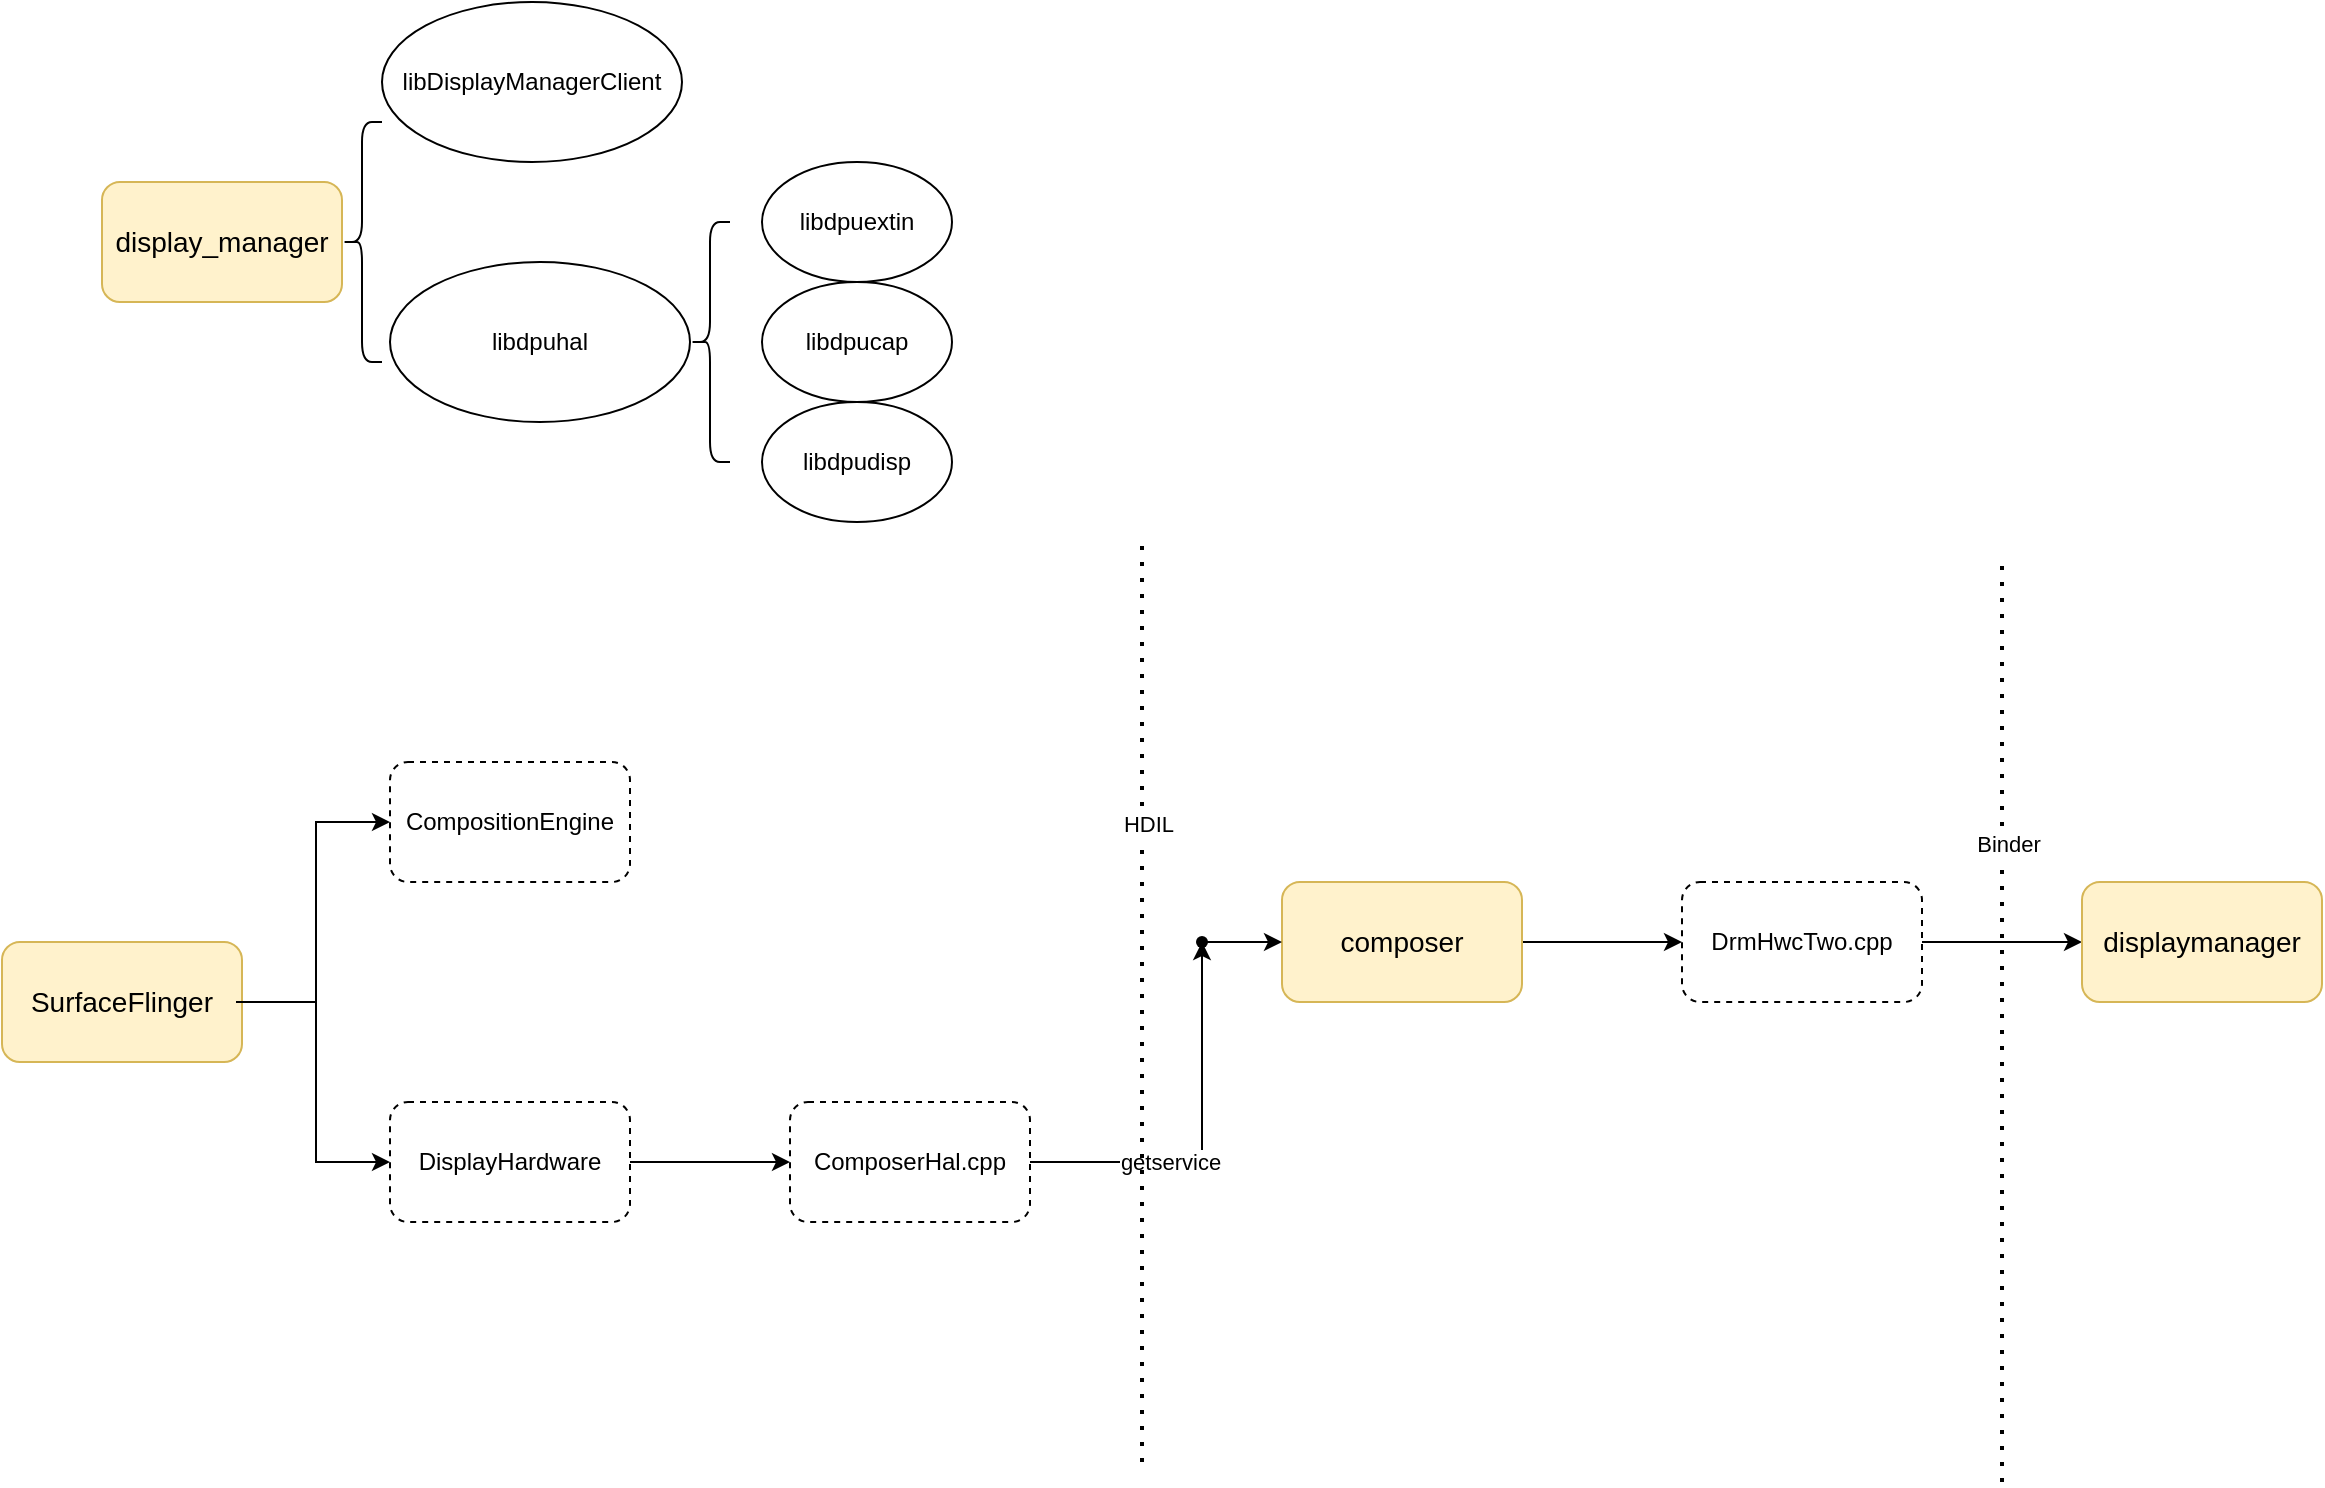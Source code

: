 <mxfile version="23.1.6" type="github">
  <diagram name="第 1 页" id="Jo3htZ62krcDXCL0_ntD">
    <mxGraphModel dx="1328" dy="719" grid="1" gridSize="10" guides="1" tooltips="1" connect="1" arrows="1" fold="1" page="1" pageScale="1" pageWidth="827" pageHeight="1169" math="0" shadow="0">
      <root>
        <mxCell id="0" />
        <mxCell id="1" parent="0" />
        <mxCell id="y0Nwj2HXX0UmU1sFxXNI-1" value="display_manager" style="rounded=1;whiteSpace=wrap;html=1;fillColor=#fff2cc;strokeColor=#d6b656;fontSize=14;" parent="1" vertex="1">
          <mxGeometry x="120" y="280" width="120" height="60" as="geometry" />
        </mxCell>
        <mxCell id="y0Nwj2HXX0UmU1sFxXNI-3" value="" style="shape=curlyBracket;whiteSpace=wrap;html=1;rounded=1;labelPosition=left;verticalLabelPosition=middle;align=right;verticalAlign=middle;" parent="1" vertex="1">
          <mxGeometry x="240" y="250" width="20" height="120" as="geometry" />
        </mxCell>
        <mxCell id="y0Nwj2HXX0UmU1sFxXNI-5" value="libDisplayManagerClient" style="ellipse;whiteSpace=wrap;html=1;" parent="1" vertex="1">
          <mxGeometry x="260" y="190" width="150" height="80" as="geometry" />
        </mxCell>
        <mxCell id="y0Nwj2HXX0UmU1sFxXNI-6" value="libdpuhal" style="ellipse;whiteSpace=wrap;html=1;" parent="1" vertex="1">
          <mxGeometry x="264" y="320" width="150" height="80" as="geometry" />
        </mxCell>
        <mxCell id="y0Nwj2HXX0UmU1sFxXNI-7" value="" style="shape=curlyBracket;whiteSpace=wrap;html=1;rounded=1;labelPosition=left;verticalLabelPosition=middle;align=right;verticalAlign=middle;" parent="1" vertex="1">
          <mxGeometry x="414" y="300" width="20" height="120" as="geometry" />
        </mxCell>
        <mxCell id="y0Nwj2HXX0UmU1sFxXNI-8" value="libdpuextin" style="ellipse;whiteSpace=wrap;html=1;" parent="1" vertex="1">
          <mxGeometry x="450" y="270" width="95" height="60" as="geometry" />
        </mxCell>
        <mxCell id="y0Nwj2HXX0UmU1sFxXNI-10" value="libdpudisp" style="ellipse;whiteSpace=wrap;html=1;" parent="1" vertex="1">
          <mxGeometry x="450" y="390" width="95" height="60" as="geometry" />
        </mxCell>
        <mxCell id="y0Nwj2HXX0UmU1sFxXNI-11" value="libdpucap" style="ellipse;whiteSpace=wrap;html=1;" parent="1" vertex="1">
          <mxGeometry x="450" y="330" width="95" height="60" as="geometry" />
        </mxCell>
        <mxCell id="KiMo3imM-9PmpqDrPImR-4" value="" style="edgeStyle=orthogonalEdgeStyle;rounded=0;orthogonalLoop=1;jettySize=auto;html=1;entryX=0;entryY=0.5;entryDx=0;entryDy=0;" edge="1" parent="1" source="KiMo3imM-9PmpqDrPImR-2" target="KiMo3imM-9PmpqDrPImR-3">
          <mxGeometry relative="1" as="geometry" />
        </mxCell>
        <mxCell id="KiMo3imM-9PmpqDrPImR-2" value="SurfaceFlinger" style="rounded=1;whiteSpace=wrap;html=1;fillColor=#fff2cc;strokeColor=#d6b656;fontSize=14;" vertex="1" parent="1">
          <mxGeometry x="70" y="660" width="120" height="60" as="geometry" />
        </mxCell>
        <mxCell id="KiMo3imM-9PmpqDrPImR-3" value="CompositionEngine" style="rounded=1;whiteSpace=wrap;html=1;dashed=1;" vertex="1" parent="1">
          <mxGeometry x="264" y="570" width="120" height="60" as="geometry" />
        </mxCell>
        <mxCell id="KiMo3imM-9PmpqDrPImR-11" value="" style="edgeStyle=orthogonalEdgeStyle;rounded=0;orthogonalLoop=1;jettySize=auto;html=1;" edge="1" parent="1" source="KiMo3imM-9PmpqDrPImR-5" target="KiMo3imM-9PmpqDrPImR-10">
          <mxGeometry relative="1" as="geometry" />
        </mxCell>
        <mxCell id="KiMo3imM-9PmpqDrPImR-5" value="DisplayHardware" style="rounded=1;whiteSpace=wrap;html=1;dashed=1;" vertex="1" parent="1">
          <mxGeometry x="264" y="740" width="120" height="60" as="geometry" />
        </mxCell>
        <mxCell id="KiMo3imM-9PmpqDrPImR-6" value="" style="edgeStyle=orthogonalEdgeStyle;rounded=0;orthogonalLoop=1;jettySize=auto;html=1;exitX=1;exitY=0.5;exitDx=0;exitDy=0;entryX=0;entryY=0.5;entryDx=0;entryDy=0;" edge="1" parent="1" target="KiMo3imM-9PmpqDrPImR-5">
          <mxGeometry relative="1" as="geometry">
            <mxPoint x="187" y="690" as="sourcePoint" />
            <mxPoint x="261" y="770" as="targetPoint" />
            <Array as="points">
              <mxPoint x="227" y="690" />
              <mxPoint x="227" y="770" />
            </Array>
          </mxGeometry>
        </mxCell>
        <mxCell id="KiMo3imM-9PmpqDrPImR-16" value="" style="edgeStyle=orthogonalEdgeStyle;rounded=0;orthogonalLoop=1;jettySize=auto;html=1;" edge="1" parent="1" source="KiMo3imM-9PmpqDrPImR-10" target="KiMo3imM-9PmpqDrPImR-15">
          <mxGeometry relative="1" as="geometry" />
        </mxCell>
        <mxCell id="KiMo3imM-9PmpqDrPImR-18" value="getservice" style="edgeLabel;html=1;align=center;verticalAlign=middle;resizable=0;points=[];" vertex="1" connectable="0" parent="KiMo3imM-9PmpqDrPImR-16">
          <mxGeometry x="-0.284" relative="1" as="geometry">
            <mxPoint as="offset" />
          </mxGeometry>
        </mxCell>
        <mxCell id="KiMo3imM-9PmpqDrPImR-10" value="ComposerHal.cpp" style="whiteSpace=wrap;html=1;rounded=1;dashed=1;" vertex="1" parent="1">
          <mxGeometry x="464" y="740" width="120" height="60" as="geometry" />
        </mxCell>
        <mxCell id="KiMo3imM-9PmpqDrPImR-12" value="" style="endArrow=none;dashed=1;html=1;dashPattern=1 3;strokeWidth=2;rounded=0;" edge="1" parent="1">
          <mxGeometry width="50" height="50" relative="1" as="geometry">
            <mxPoint x="640" y="920" as="sourcePoint" />
            <mxPoint x="640" y="460" as="targetPoint" />
          </mxGeometry>
        </mxCell>
        <mxCell id="KiMo3imM-9PmpqDrPImR-13" value="HDIL" style="edgeLabel;html=1;align=center;verticalAlign=middle;resizable=0;points=[];" vertex="1" connectable="0" parent="KiMo3imM-9PmpqDrPImR-12">
          <mxGeometry x="0.387" y="-3" relative="1" as="geometry">
            <mxPoint as="offset" />
          </mxGeometry>
        </mxCell>
        <mxCell id="KiMo3imM-9PmpqDrPImR-20" value="" style="edgeStyle=orthogonalEdgeStyle;rounded=0;orthogonalLoop=1;jettySize=auto;html=1;" edge="1" parent="1" source="KiMo3imM-9PmpqDrPImR-14" target="KiMo3imM-9PmpqDrPImR-19">
          <mxGeometry relative="1" as="geometry" />
        </mxCell>
        <mxCell id="KiMo3imM-9PmpqDrPImR-14" value="composer" style="rounded=1;whiteSpace=wrap;html=1;fillColor=#fff2cc;strokeColor=#d6b656;fontSize=14;" vertex="1" parent="1">
          <mxGeometry x="710" y="630" width="120" height="60" as="geometry" />
        </mxCell>
        <mxCell id="KiMo3imM-9PmpqDrPImR-17" value="" style="edgeStyle=orthogonalEdgeStyle;rounded=0;orthogonalLoop=1;jettySize=auto;html=1;" edge="1" parent="1" source="KiMo3imM-9PmpqDrPImR-15" target="KiMo3imM-9PmpqDrPImR-14">
          <mxGeometry relative="1" as="geometry" />
        </mxCell>
        <mxCell id="KiMo3imM-9PmpqDrPImR-15" value="" style="shape=waypoint;sketch=0;size=6;pointerEvents=1;points=[];fillColor=default;resizable=0;rotatable=0;perimeter=centerPerimeter;snapToPoint=1;rounded=1;dashed=1;" vertex="1" parent="1">
          <mxGeometry x="660" y="650" width="20" height="20" as="geometry" />
        </mxCell>
        <mxCell id="KiMo3imM-9PmpqDrPImR-22" value="" style="edgeStyle=orthogonalEdgeStyle;rounded=0;orthogonalLoop=1;jettySize=auto;html=1;" edge="1" parent="1" source="KiMo3imM-9PmpqDrPImR-19">
          <mxGeometry relative="1" as="geometry">
            <mxPoint x="1110" y="660" as="targetPoint" />
          </mxGeometry>
        </mxCell>
        <mxCell id="KiMo3imM-9PmpqDrPImR-19" value="DrmHwcTwo.cpp" style="rounded=1;whiteSpace=wrap;html=1;dashed=1;" vertex="1" parent="1">
          <mxGeometry x="910" y="630" width="120" height="60" as="geometry" />
        </mxCell>
        <mxCell id="KiMo3imM-9PmpqDrPImR-23" value="displaymanager" style="rounded=1;whiteSpace=wrap;html=1;fillColor=#fff2cc;strokeColor=#d6b656;fontSize=14;" vertex="1" parent="1">
          <mxGeometry x="1110" y="630" width="120" height="60" as="geometry" />
        </mxCell>
        <mxCell id="KiMo3imM-9PmpqDrPImR-24" value="" style="endArrow=none;dashed=1;html=1;dashPattern=1 3;strokeWidth=2;rounded=0;" edge="1" parent="1">
          <mxGeometry width="50" height="50" relative="1" as="geometry">
            <mxPoint x="1070" y="930" as="sourcePoint" />
            <mxPoint x="1070" y="470" as="targetPoint" />
          </mxGeometry>
        </mxCell>
        <mxCell id="KiMo3imM-9PmpqDrPImR-25" value="Binder" style="edgeLabel;html=1;align=center;verticalAlign=middle;resizable=0;points=[];" vertex="1" connectable="0" parent="KiMo3imM-9PmpqDrPImR-24">
          <mxGeometry x="0.387" y="-3" relative="1" as="geometry">
            <mxPoint as="offset" />
          </mxGeometry>
        </mxCell>
      </root>
    </mxGraphModel>
  </diagram>
</mxfile>
